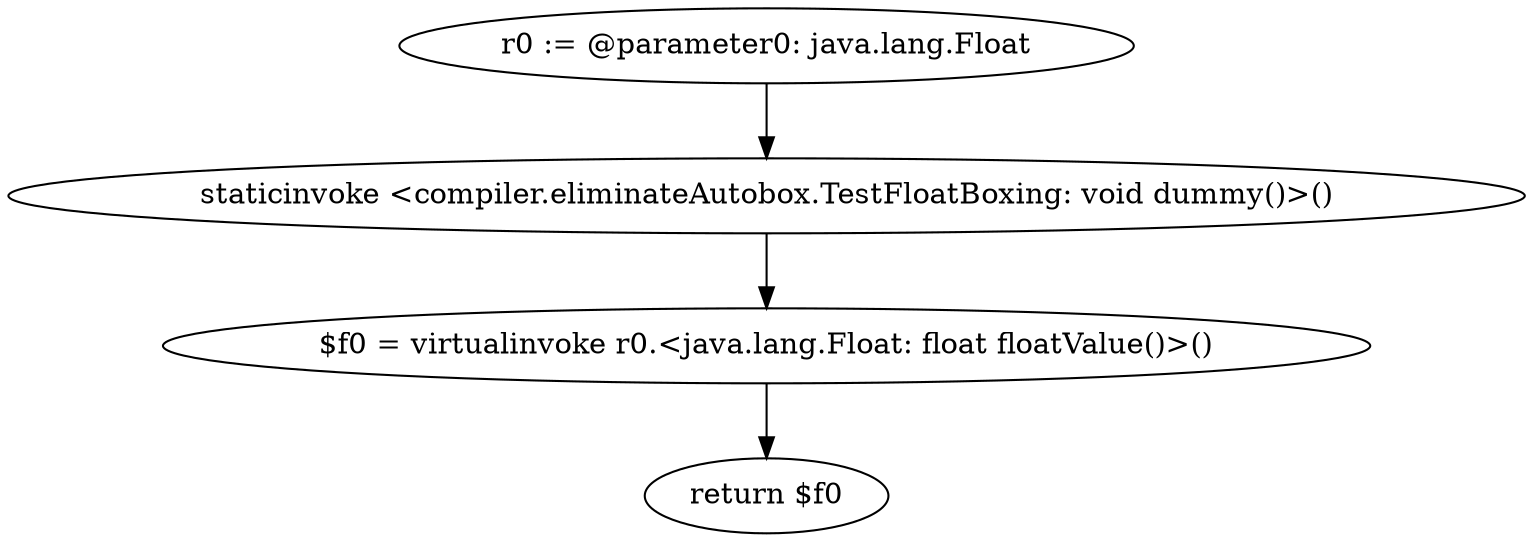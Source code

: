 digraph "unitGraph" {
    "r0 := @parameter0: java.lang.Float"
    "staticinvoke <compiler.eliminateAutobox.TestFloatBoxing: void dummy()>()"
    "$f0 = virtualinvoke r0.<java.lang.Float: float floatValue()>()"
    "return $f0"
    "r0 := @parameter0: java.lang.Float"->"staticinvoke <compiler.eliminateAutobox.TestFloatBoxing: void dummy()>()";
    "staticinvoke <compiler.eliminateAutobox.TestFloatBoxing: void dummy()>()"->"$f0 = virtualinvoke r0.<java.lang.Float: float floatValue()>()";
    "$f0 = virtualinvoke r0.<java.lang.Float: float floatValue()>()"->"return $f0";
}
